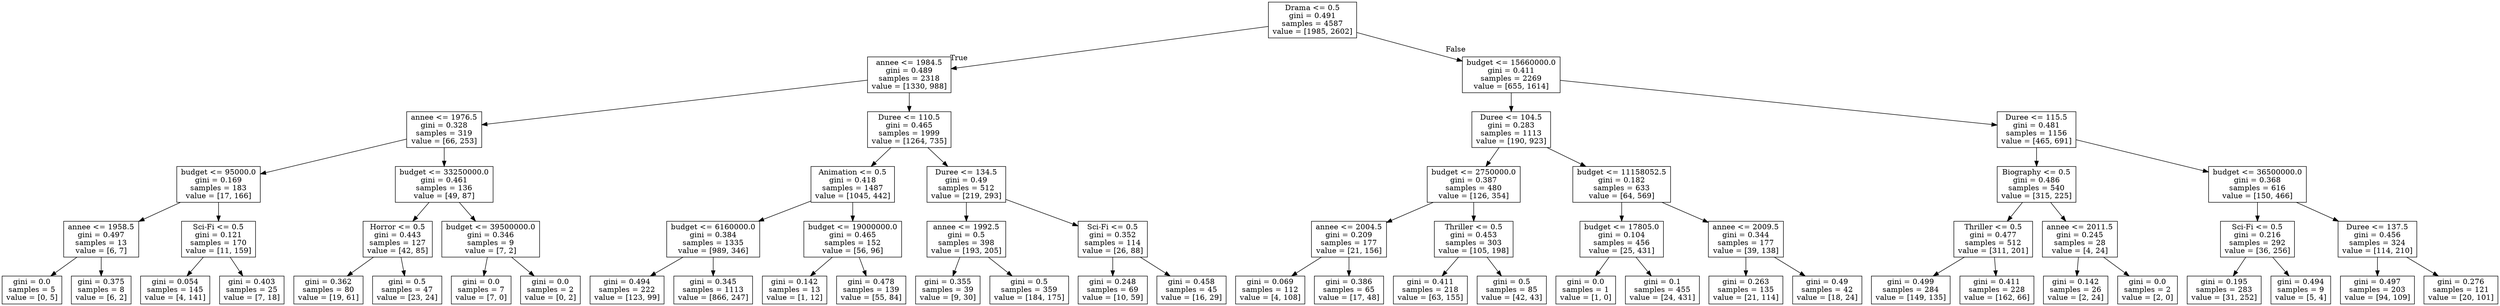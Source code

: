 digraph Tree {
node [shape=box] ;
0 [label="Drama <= 0.5\ngini = 0.491\nsamples = 4587\nvalue = [1985, 2602]"] ;
1 [label="annee <= 1984.5\ngini = 0.489\nsamples = 2318\nvalue = [1330, 988]"] ;
0 -> 1 [labeldistance=2.5, labelangle=45, headlabel="True"] ;
2 [label="annee <= 1976.5\ngini = 0.328\nsamples = 319\nvalue = [66, 253]"] ;
1 -> 2 ;
3 [label="budget <= 95000.0\ngini = 0.169\nsamples = 183\nvalue = [17, 166]"] ;
2 -> 3 ;
4 [label="annee <= 1958.5\ngini = 0.497\nsamples = 13\nvalue = [6, 7]"] ;
3 -> 4 ;
5 [label="gini = 0.0\nsamples = 5\nvalue = [0, 5]"] ;
4 -> 5 ;
6 [label="gini = 0.375\nsamples = 8\nvalue = [6, 2]"] ;
4 -> 6 ;
7 [label="Sci-Fi <= 0.5\ngini = 0.121\nsamples = 170\nvalue = [11, 159]"] ;
3 -> 7 ;
8 [label="gini = 0.054\nsamples = 145\nvalue = [4, 141]"] ;
7 -> 8 ;
9 [label="gini = 0.403\nsamples = 25\nvalue = [7, 18]"] ;
7 -> 9 ;
10 [label="budget <= 33250000.0\ngini = 0.461\nsamples = 136\nvalue = [49, 87]"] ;
2 -> 10 ;
11 [label="Horror <= 0.5\ngini = 0.443\nsamples = 127\nvalue = [42, 85]"] ;
10 -> 11 ;
12 [label="gini = 0.362\nsamples = 80\nvalue = [19, 61]"] ;
11 -> 12 ;
13 [label="gini = 0.5\nsamples = 47\nvalue = [23, 24]"] ;
11 -> 13 ;
14 [label="budget <= 39500000.0\ngini = 0.346\nsamples = 9\nvalue = [7, 2]"] ;
10 -> 14 ;
15 [label="gini = 0.0\nsamples = 7\nvalue = [7, 0]"] ;
14 -> 15 ;
16 [label="gini = 0.0\nsamples = 2\nvalue = [0, 2]"] ;
14 -> 16 ;
17 [label="Duree <= 110.5\ngini = 0.465\nsamples = 1999\nvalue = [1264, 735]"] ;
1 -> 17 ;
18 [label="Animation <= 0.5\ngini = 0.418\nsamples = 1487\nvalue = [1045, 442]"] ;
17 -> 18 ;
19 [label="budget <= 6160000.0\ngini = 0.384\nsamples = 1335\nvalue = [989, 346]"] ;
18 -> 19 ;
20 [label="gini = 0.494\nsamples = 222\nvalue = [123, 99]"] ;
19 -> 20 ;
21 [label="gini = 0.345\nsamples = 1113\nvalue = [866, 247]"] ;
19 -> 21 ;
22 [label="budget <= 19000000.0\ngini = 0.465\nsamples = 152\nvalue = [56, 96]"] ;
18 -> 22 ;
23 [label="gini = 0.142\nsamples = 13\nvalue = [1, 12]"] ;
22 -> 23 ;
24 [label="gini = 0.478\nsamples = 139\nvalue = [55, 84]"] ;
22 -> 24 ;
25 [label="Duree <= 134.5\ngini = 0.49\nsamples = 512\nvalue = [219, 293]"] ;
17 -> 25 ;
26 [label="annee <= 1992.5\ngini = 0.5\nsamples = 398\nvalue = [193, 205]"] ;
25 -> 26 ;
27 [label="gini = 0.355\nsamples = 39\nvalue = [9, 30]"] ;
26 -> 27 ;
28 [label="gini = 0.5\nsamples = 359\nvalue = [184, 175]"] ;
26 -> 28 ;
29 [label="Sci-Fi <= 0.5\ngini = 0.352\nsamples = 114\nvalue = [26, 88]"] ;
25 -> 29 ;
30 [label="gini = 0.248\nsamples = 69\nvalue = [10, 59]"] ;
29 -> 30 ;
31 [label="gini = 0.458\nsamples = 45\nvalue = [16, 29]"] ;
29 -> 31 ;
32 [label="budget <= 15660000.0\ngini = 0.411\nsamples = 2269\nvalue = [655, 1614]"] ;
0 -> 32 [labeldistance=2.5, labelangle=-45, headlabel="False"] ;
33 [label="Duree <= 104.5\ngini = 0.283\nsamples = 1113\nvalue = [190, 923]"] ;
32 -> 33 ;
34 [label="budget <= 2750000.0\ngini = 0.387\nsamples = 480\nvalue = [126, 354]"] ;
33 -> 34 ;
35 [label="annee <= 2004.5\ngini = 0.209\nsamples = 177\nvalue = [21, 156]"] ;
34 -> 35 ;
36 [label="gini = 0.069\nsamples = 112\nvalue = [4, 108]"] ;
35 -> 36 ;
37 [label="gini = 0.386\nsamples = 65\nvalue = [17, 48]"] ;
35 -> 37 ;
38 [label="Thriller <= 0.5\ngini = 0.453\nsamples = 303\nvalue = [105, 198]"] ;
34 -> 38 ;
39 [label="gini = 0.411\nsamples = 218\nvalue = [63, 155]"] ;
38 -> 39 ;
40 [label="gini = 0.5\nsamples = 85\nvalue = [42, 43]"] ;
38 -> 40 ;
41 [label="budget <= 11158052.5\ngini = 0.182\nsamples = 633\nvalue = [64, 569]"] ;
33 -> 41 ;
42 [label="budget <= 17805.0\ngini = 0.104\nsamples = 456\nvalue = [25, 431]"] ;
41 -> 42 ;
43 [label="gini = 0.0\nsamples = 1\nvalue = [1, 0]"] ;
42 -> 43 ;
44 [label="gini = 0.1\nsamples = 455\nvalue = [24, 431]"] ;
42 -> 44 ;
45 [label="annee <= 2009.5\ngini = 0.344\nsamples = 177\nvalue = [39, 138]"] ;
41 -> 45 ;
46 [label="gini = 0.263\nsamples = 135\nvalue = [21, 114]"] ;
45 -> 46 ;
47 [label="gini = 0.49\nsamples = 42\nvalue = [18, 24]"] ;
45 -> 47 ;
48 [label="Duree <= 115.5\ngini = 0.481\nsamples = 1156\nvalue = [465, 691]"] ;
32 -> 48 ;
49 [label="Biography <= 0.5\ngini = 0.486\nsamples = 540\nvalue = [315, 225]"] ;
48 -> 49 ;
50 [label="Thriller <= 0.5\ngini = 0.477\nsamples = 512\nvalue = [311, 201]"] ;
49 -> 50 ;
51 [label="gini = 0.499\nsamples = 284\nvalue = [149, 135]"] ;
50 -> 51 ;
52 [label="gini = 0.411\nsamples = 228\nvalue = [162, 66]"] ;
50 -> 52 ;
53 [label="annee <= 2011.5\ngini = 0.245\nsamples = 28\nvalue = [4, 24]"] ;
49 -> 53 ;
54 [label="gini = 0.142\nsamples = 26\nvalue = [2, 24]"] ;
53 -> 54 ;
55 [label="gini = 0.0\nsamples = 2\nvalue = [2, 0]"] ;
53 -> 55 ;
56 [label="budget <= 36500000.0\ngini = 0.368\nsamples = 616\nvalue = [150, 466]"] ;
48 -> 56 ;
57 [label="Sci-Fi <= 0.5\ngini = 0.216\nsamples = 292\nvalue = [36, 256]"] ;
56 -> 57 ;
58 [label="gini = 0.195\nsamples = 283\nvalue = [31, 252]"] ;
57 -> 58 ;
59 [label="gini = 0.494\nsamples = 9\nvalue = [5, 4]"] ;
57 -> 59 ;
60 [label="Duree <= 137.5\ngini = 0.456\nsamples = 324\nvalue = [114, 210]"] ;
56 -> 60 ;
61 [label="gini = 0.497\nsamples = 203\nvalue = [94, 109]"] ;
60 -> 61 ;
62 [label="gini = 0.276\nsamples = 121\nvalue = [20, 101]"] ;
60 -> 62 ;
}